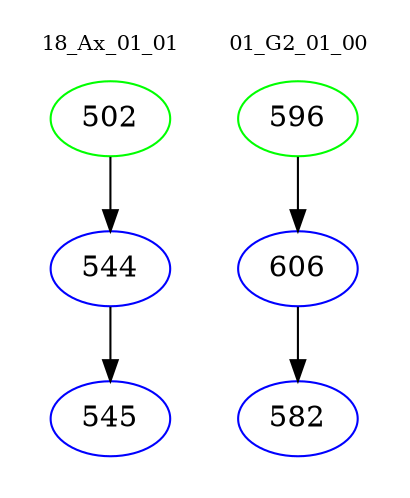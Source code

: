 digraph{
subgraph cluster_0 {
color = white
label = "18_Ax_01_01";
fontsize=10;
T0_502 [label="502", color="green"]
T0_502 -> T0_544 [color="black"]
T0_544 [label="544", color="blue"]
T0_544 -> T0_545 [color="black"]
T0_545 [label="545", color="blue"]
}
subgraph cluster_1 {
color = white
label = "01_G2_01_00";
fontsize=10;
T1_596 [label="596", color="green"]
T1_596 -> T1_606 [color="black"]
T1_606 [label="606", color="blue"]
T1_606 -> T1_582 [color="black"]
T1_582 [label="582", color="blue"]
}
}
